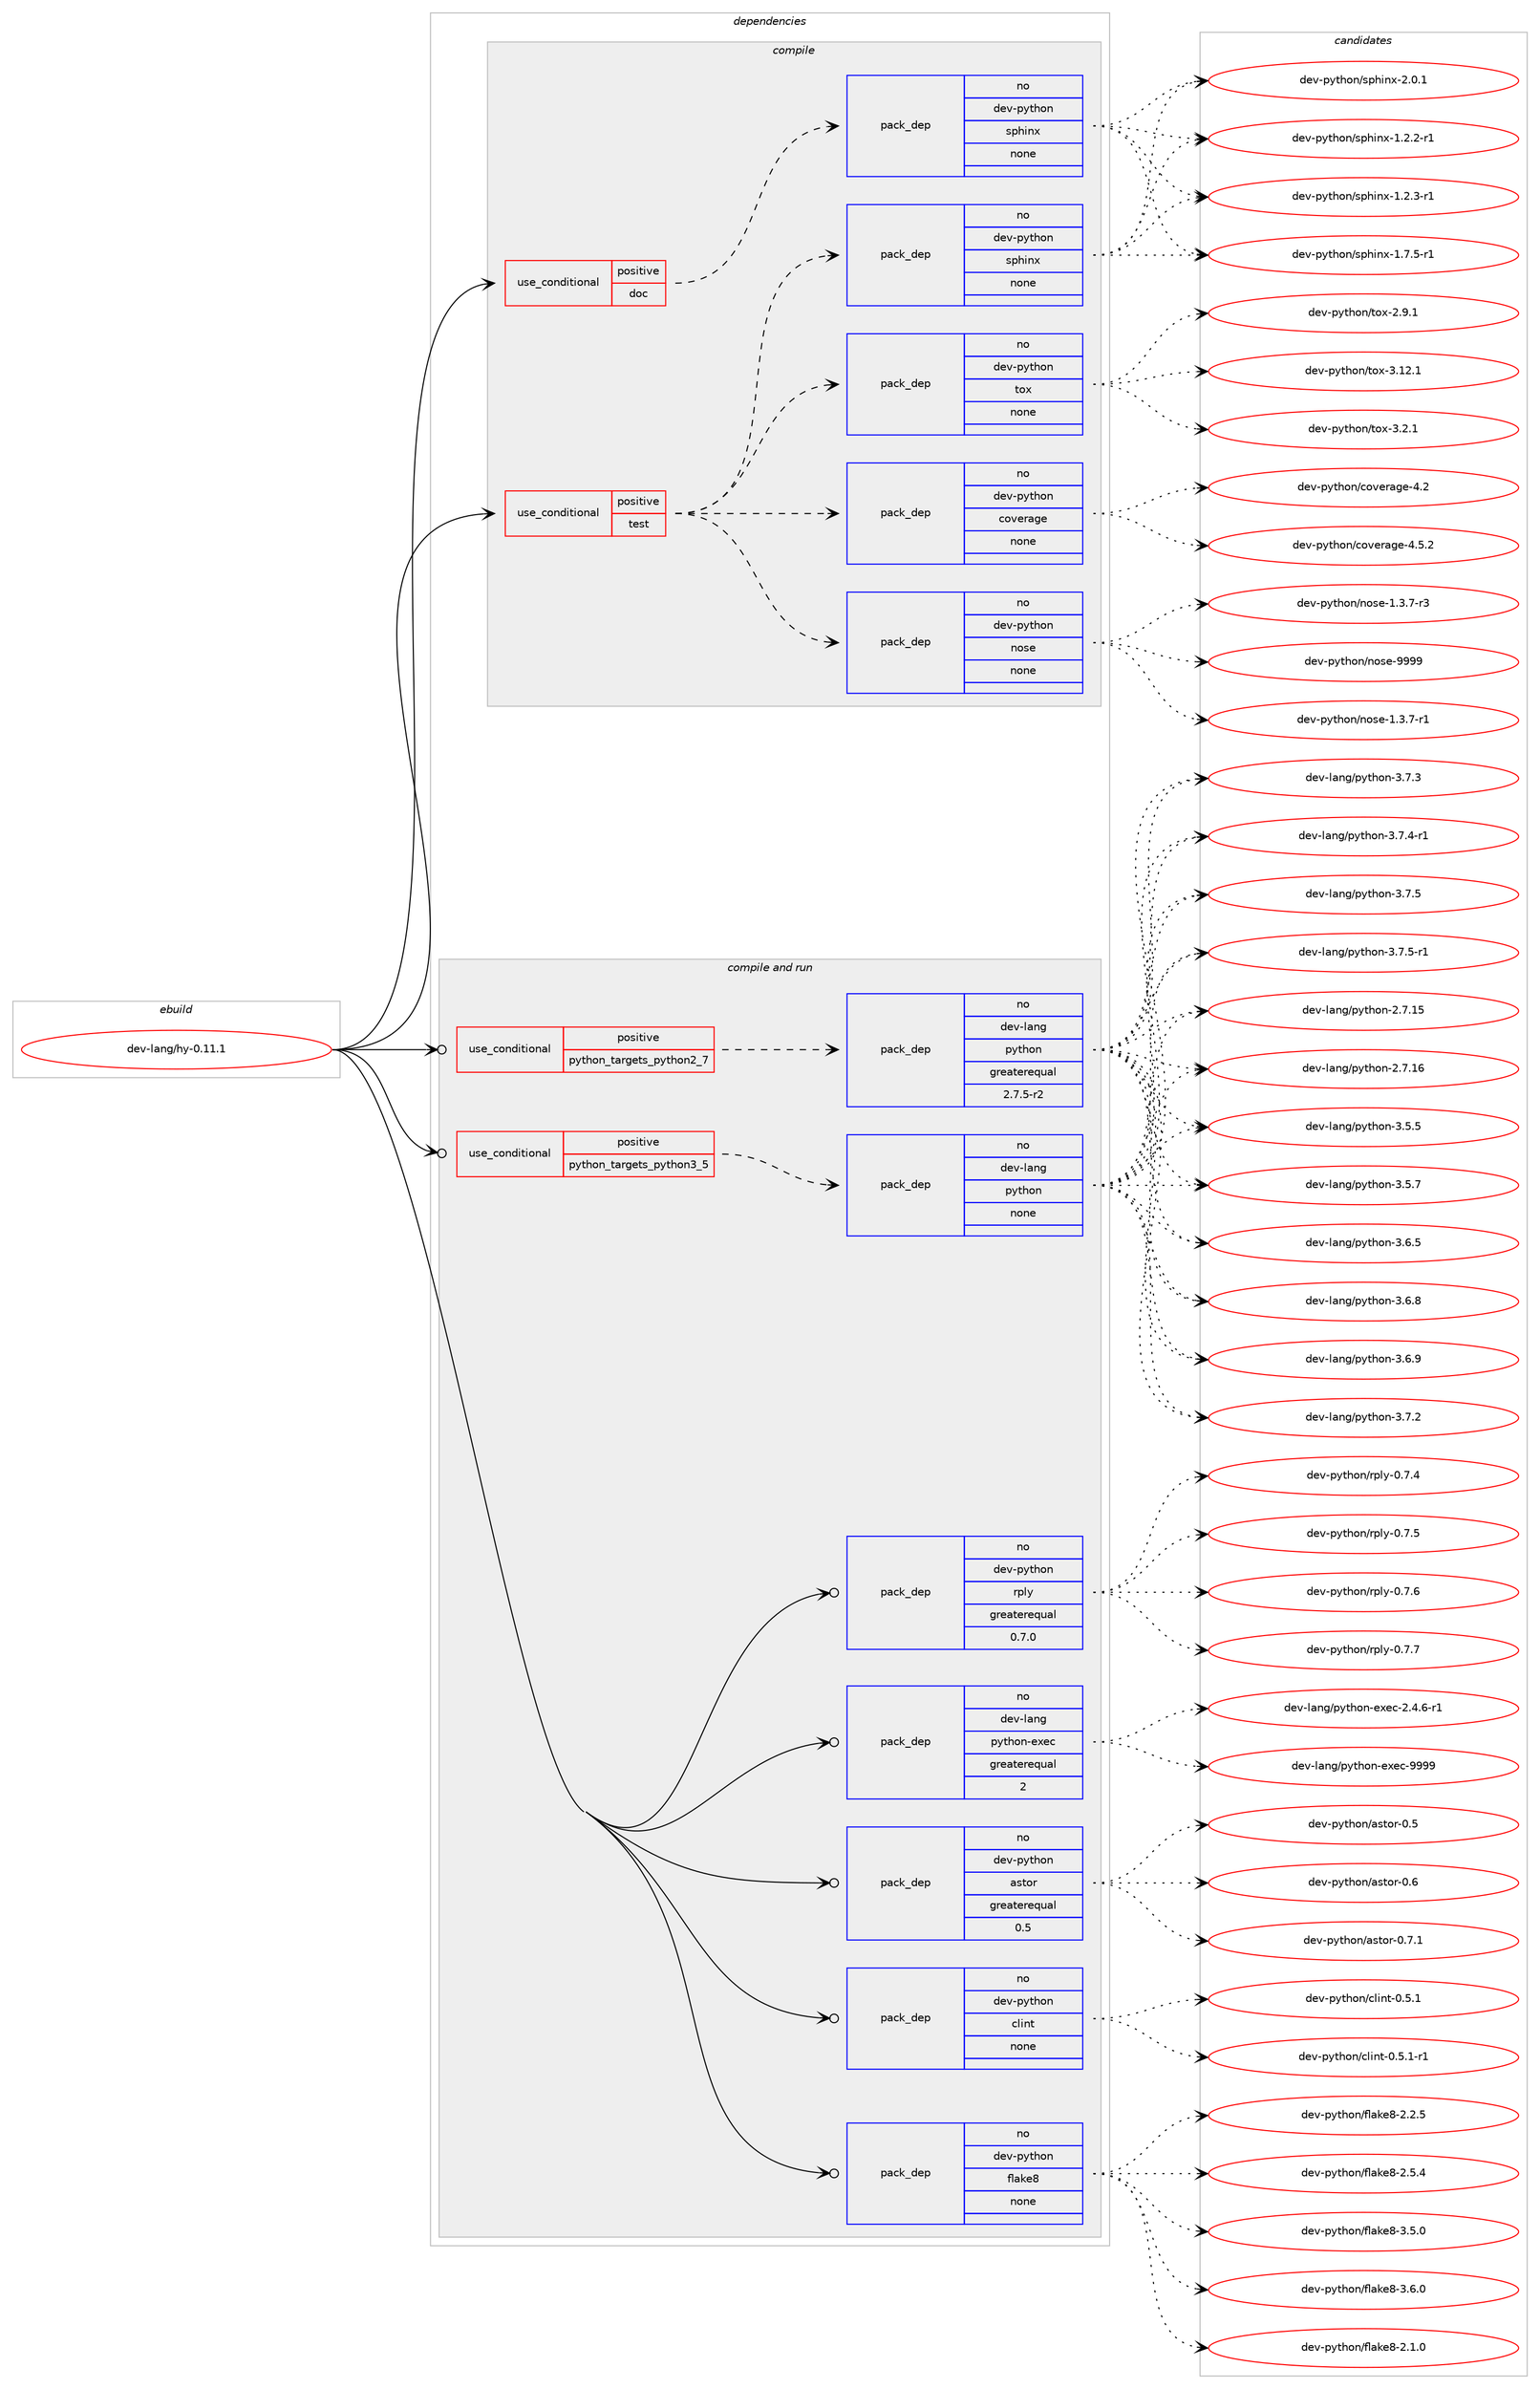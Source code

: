 digraph prolog {

# *************
# Graph options
# *************

newrank=true;
concentrate=true;
compound=true;
graph [rankdir=LR,fontname=Helvetica,fontsize=10,ranksep=1.5];#, ranksep=2.5, nodesep=0.2];
edge  [arrowhead=vee];
node  [fontname=Helvetica,fontsize=10];

# **********
# The ebuild
# **********

subgraph cluster_leftcol {
color=gray;
rank=same;
label=<<i>ebuild</i>>;
id [label="dev-lang/hy-0.11.1", color=red, width=4, href="../dev-lang/hy-0.11.1.svg"];
}

# ****************
# The dependencies
# ****************

subgraph cluster_midcol {
color=gray;
label=<<i>dependencies</i>>;
subgraph cluster_compile {
fillcolor="#eeeeee";
style=filled;
label=<<i>compile</i>>;
subgraph cond129821 {
dependency558309 [label=<<TABLE BORDER="0" CELLBORDER="1" CELLSPACING="0" CELLPADDING="4"><TR><TD ROWSPAN="3" CELLPADDING="10">use_conditional</TD></TR><TR><TD>positive</TD></TR><TR><TD>doc</TD></TR></TABLE>>, shape=none, color=red];
subgraph pack417274 {
dependency558310 [label=<<TABLE BORDER="0" CELLBORDER="1" CELLSPACING="0" CELLPADDING="4" WIDTH="220"><TR><TD ROWSPAN="6" CELLPADDING="30">pack_dep</TD></TR><TR><TD WIDTH="110">no</TD></TR><TR><TD>dev-python</TD></TR><TR><TD>sphinx</TD></TR><TR><TD>none</TD></TR><TR><TD></TD></TR></TABLE>>, shape=none, color=blue];
}
dependency558309:e -> dependency558310:w [weight=20,style="dashed",arrowhead="vee"];
}
id:e -> dependency558309:w [weight=20,style="solid",arrowhead="vee"];
subgraph cond129822 {
dependency558311 [label=<<TABLE BORDER="0" CELLBORDER="1" CELLSPACING="0" CELLPADDING="4"><TR><TD ROWSPAN="3" CELLPADDING="10">use_conditional</TD></TR><TR><TD>positive</TD></TR><TR><TD>test</TD></TR></TABLE>>, shape=none, color=red];
subgraph pack417275 {
dependency558312 [label=<<TABLE BORDER="0" CELLBORDER="1" CELLSPACING="0" CELLPADDING="4" WIDTH="220"><TR><TD ROWSPAN="6" CELLPADDING="30">pack_dep</TD></TR><TR><TD WIDTH="110">no</TD></TR><TR><TD>dev-python</TD></TR><TR><TD>tox</TD></TR><TR><TD>none</TD></TR><TR><TD></TD></TR></TABLE>>, shape=none, color=blue];
}
dependency558311:e -> dependency558312:w [weight=20,style="dashed",arrowhead="vee"];
subgraph pack417276 {
dependency558313 [label=<<TABLE BORDER="0" CELLBORDER="1" CELLSPACING="0" CELLPADDING="4" WIDTH="220"><TR><TD ROWSPAN="6" CELLPADDING="30">pack_dep</TD></TR><TR><TD WIDTH="110">no</TD></TR><TR><TD>dev-python</TD></TR><TR><TD>nose</TD></TR><TR><TD>none</TD></TR><TR><TD></TD></TR></TABLE>>, shape=none, color=blue];
}
dependency558311:e -> dependency558313:w [weight=20,style="dashed",arrowhead="vee"];
subgraph pack417277 {
dependency558314 [label=<<TABLE BORDER="0" CELLBORDER="1" CELLSPACING="0" CELLPADDING="4" WIDTH="220"><TR><TD ROWSPAN="6" CELLPADDING="30">pack_dep</TD></TR><TR><TD WIDTH="110">no</TD></TR><TR><TD>dev-python</TD></TR><TR><TD>sphinx</TD></TR><TR><TD>none</TD></TR><TR><TD></TD></TR></TABLE>>, shape=none, color=blue];
}
dependency558311:e -> dependency558314:w [weight=20,style="dashed",arrowhead="vee"];
subgraph pack417278 {
dependency558315 [label=<<TABLE BORDER="0" CELLBORDER="1" CELLSPACING="0" CELLPADDING="4" WIDTH="220"><TR><TD ROWSPAN="6" CELLPADDING="30">pack_dep</TD></TR><TR><TD WIDTH="110">no</TD></TR><TR><TD>dev-python</TD></TR><TR><TD>coverage</TD></TR><TR><TD>none</TD></TR><TR><TD></TD></TR></TABLE>>, shape=none, color=blue];
}
dependency558311:e -> dependency558315:w [weight=20,style="dashed",arrowhead="vee"];
}
id:e -> dependency558311:w [weight=20,style="solid",arrowhead="vee"];
}
subgraph cluster_compileandrun {
fillcolor="#eeeeee";
style=filled;
label=<<i>compile and run</i>>;
subgraph cond129823 {
dependency558316 [label=<<TABLE BORDER="0" CELLBORDER="1" CELLSPACING="0" CELLPADDING="4"><TR><TD ROWSPAN="3" CELLPADDING="10">use_conditional</TD></TR><TR><TD>positive</TD></TR><TR><TD>python_targets_python2_7</TD></TR></TABLE>>, shape=none, color=red];
subgraph pack417279 {
dependency558317 [label=<<TABLE BORDER="0" CELLBORDER="1" CELLSPACING="0" CELLPADDING="4" WIDTH="220"><TR><TD ROWSPAN="6" CELLPADDING="30">pack_dep</TD></TR><TR><TD WIDTH="110">no</TD></TR><TR><TD>dev-lang</TD></TR><TR><TD>python</TD></TR><TR><TD>greaterequal</TD></TR><TR><TD>2.7.5-r2</TD></TR></TABLE>>, shape=none, color=blue];
}
dependency558316:e -> dependency558317:w [weight=20,style="dashed",arrowhead="vee"];
}
id:e -> dependency558316:w [weight=20,style="solid",arrowhead="odotvee"];
subgraph cond129824 {
dependency558318 [label=<<TABLE BORDER="0" CELLBORDER="1" CELLSPACING="0" CELLPADDING="4"><TR><TD ROWSPAN="3" CELLPADDING="10">use_conditional</TD></TR><TR><TD>positive</TD></TR><TR><TD>python_targets_python3_5</TD></TR></TABLE>>, shape=none, color=red];
subgraph pack417280 {
dependency558319 [label=<<TABLE BORDER="0" CELLBORDER="1" CELLSPACING="0" CELLPADDING="4" WIDTH="220"><TR><TD ROWSPAN="6" CELLPADDING="30">pack_dep</TD></TR><TR><TD WIDTH="110">no</TD></TR><TR><TD>dev-lang</TD></TR><TR><TD>python</TD></TR><TR><TD>none</TD></TR><TR><TD></TD></TR></TABLE>>, shape=none, color=blue];
}
dependency558318:e -> dependency558319:w [weight=20,style="dashed",arrowhead="vee"];
}
id:e -> dependency558318:w [weight=20,style="solid",arrowhead="odotvee"];
subgraph pack417281 {
dependency558320 [label=<<TABLE BORDER="0" CELLBORDER="1" CELLSPACING="0" CELLPADDING="4" WIDTH="220"><TR><TD ROWSPAN="6" CELLPADDING="30">pack_dep</TD></TR><TR><TD WIDTH="110">no</TD></TR><TR><TD>dev-lang</TD></TR><TR><TD>python-exec</TD></TR><TR><TD>greaterequal</TD></TR><TR><TD>2</TD></TR></TABLE>>, shape=none, color=blue];
}
id:e -> dependency558320:w [weight=20,style="solid",arrowhead="odotvee"];
subgraph pack417282 {
dependency558321 [label=<<TABLE BORDER="0" CELLBORDER="1" CELLSPACING="0" CELLPADDING="4" WIDTH="220"><TR><TD ROWSPAN="6" CELLPADDING="30">pack_dep</TD></TR><TR><TD WIDTH="110">no</TD></TR><TR><TD>dev-python</TD></TR><TR><TD>astor</TD></TR><TR><TD>greaterequal</TD></TR><TR><TD>0.5</TD></TR></TABLE>>, shape=none, color=blue];
}
id:e -> dependency558321:w [weight=20,style="solid",arrowhead="odotvee"];
subgraph pack417283 {
dependency558322 [label=<<TABLE BORDER="0" CELLBORDER="1" CELLSPACING="0" CELLPADDING="4" WIDTH="220"><TR><TD ROWSPAN="6" CELLPADDING="30">pack_dep</TD></TR><TR><TD WIDTH="110">no</TD></TR><TR><TD>dev-python</TD></TR><TR><TD>clint</TD></TR><TR><TD>none</TD></TR><TR><TD></TD></TR></TABLE>>, shape=none, color=blue];
}
id:e -> dependency558322:w [weight=20,style="solid",arrowhead="odotvee"];
subgraph pack417284 {
dependency558323 [label=<<TABLE BORDER="0" CELLBORDER="1" CELLSPACING="0" CELLPADDING="4" WIDTH="220"><TR><TD ROWSPAN="6" CELLPADDING="30">pack_dep</TD></TR><TR><TD WIDTH="110">no</TD></TR><TR><TD>dev-python</TD></TR><TR><TD>flake8</TD></TR><TR><TD>none</TD></TR><TR><TD></TD></TR></TABLE>>, shape=none, color=blue];
}
id:e -> dependency558323:w [weight=20,style="solid",arrowhead="odotvee"];
subgraph pack417285 {
dependency558324 [label=<<TABLE BORDER="0" CELLBORDER="1" CELLSPACING="0" CELLPADDING="4" WIDTH="220"><TR><TD ROWSPAN="6" CELLPADDING="30">pack_dep</TD></TR><TR><TD WIDTH="110">no</TD></TR><TR><TD>dev-python</TD></TR><TR><TD>rply</TD></TR><TR><TD>greaterequal</TD></TR><TR><TD>0.7.0</TD></TR></TABLE>>, shape=none, color=blue];
}
id:e -> dependency558324:w [weight=20,style="solid",arrowhead="odotvee"];
}
subgraph cluster_run {
fillcolor="#eeeeee";
style=filled;
label=<<i>run</i>>;
}
}

# **************
# The candidates
# **************

subgraph cluster_choices {
rank=same;
color=gray;
label=<<i>candidates</i>>;

subgraph choice417274 {
color=black;
nodesep=1;
choice10010111845112121116104111110471151121041051101204549465046504511449 [label="dev-python/sphinx-1.2.2-r1", color=red, width=4,href="../dev-python/sphinx-1.2.2-r1.svg"];
choice10010111845112121116104111110471151121041051101204549465046514511449 [label="dev-python/sphinx-1.2.3-r1", color=red, width=4,href="../dev-python/sphinx-1.2.3-r1.svg"];
choice10010111845112121116104111110471151121041051101204549465546534511449 [label="dev-python/sphinx-1.7.5-r1", color=red, width=4,href="../dev-python/sphinx-1.7.5-r1.svg"];
choice1001011184511212111610411111047115112104105110120455046484649 [label="dev-python/sphinx-2.0.1", color=red, width=4,href="../dev-python/sphinx-2.0.1.svg"];
dependency558310:e -> choice10010111845112121116104111110471151121041051101204549465046504511449:w [style=dotted,weight="100"];
dependency558310:e -> choice10010111845112121116104111110471151121041051101204549465046514511449:w [style=dotted,weight="100"];
dependency558310:e -> choice10010111845112121116104111110471151121041051101204549465546534511449:w [style=dotted,weight="100"];
dependency558310:e -> choice1001011184511212111610411111047115112104105110120455046484649:w [style=dotted,weight="100"];
}
subgraph choice417275 {
color=black;
nodesep=1;
choice1001011184511212111610411111047116111120455046574649 [label="dev-python/tox-2.9.1", color=red, width=4,href="../dev-python/tox-2.9.1.svg"];
choice100101118451121211161041111104711611112045514649504649 [label="dev-python/tox-3.12.1", color=red, width=4,href="../dev-python/tox-3.12.1.svg"];
choice1001011184511212111610411111047116111120455146504649 [label="dev-python/tox-3.2.1", color=red, width=4,href="../dev-python/tox-3.2.1.svg"];
dependency558312:e -> choice1001011184511212111610411111047116111120455046574649:w [style=dotted,weight="100"];
dependency558312:e -> choice100101118451121211161041111104711611112045514649504649:w [style=dotted,weight="100"];
dependency558312:e -> choice1001011184511212111610411111047116111120455146504649:w [style=dotted,weight="100"];
}
subgraph choice417276 {
color=black;
nodesep=1;
choice10010111845112121116104111110471101111151014549465146554511449 [label="dev-python/nose-1.3.7-r1", color=red, width=4,href="../dev-python/nose-1.3.7-r1.svg"];
choice10010111845112121116104111110471101111151014549465146554511451 [label="dev-python/nose-1.3.7-r3", color=red, width=4,href="../dev-python/nose-1.3.7-r3.svg"];
choice10010111845112121116104111110471101111151014557575757 [label="dev-python/nose-9999", color=red, width=4,href="../dev-python/nose-9999.svg"];
dependency558313:e -> choice10010111845112121116104111110471101111151014549465146554511449:w [style=dotted,weight="100"];
dependency558313:e -> choice10010111845112121116104111110471101111151014549465146554511451:w [style=dotted,weight="100"];
dependency558313:e -> choice10010111845112121116104111110471101111151014557575757:w [style=dotted,weight="100"];
}
subgraph choice417277 {
color=black;
nodesep=1;
choice10010111845112121116104111110471151121041051101204549465046504511449 [label="dev-python/sphinx-1.2.2-r1", color=red, width=4,href="../dev-python/sphinx-1.2.2-r1.svg"];
choice10010111845112121116104111110471151121041051101204549465046514511449 [label="dev-python/sphinx-1.2.3-r1", color=red, width=4,href="../dev-python/sphinx-1.2.3-r1.svg"];
choice10010111845112121116104111110471151121041051101204549465546534511449 [label="dev-python/sphinx-1.7.5-r1", color=red, width=4,href="../dev-python/sphinx-1.7.5-r1.svg"];
choice1001011184511212111610411111047115112104105110120455046484649 [label="dev-python/sphinx-2.0.1", color=red, width=4,href="../dev-python/sphinx-2.0.1.svg"];
dependency558314:e -> choice10010111845112121116104111110471151121041051101204549465046504511449:w [style=dotted,weight="100"];
dependency558314:e -> choice10010111845112121116104111110471151121041051101204549465046514511449:w [style=dotted,weight="100"];
dependency558314:e -> choice10010111845112121116104111110471151121041051101204549465546534511449:w [style=dotted,weight="100"];
dependency558314:e -> choice1001011184511212111610411111047115112104105110120455046484649:w [style=dotted,weight="100"];
}
subgraph choice417278 {
color=black;
nodesep=1;
choice1001011184511212111610411111047991111181011149710310145524650 [label="dev-python/coverage-4.2", color=red, width=4,href="../dev-python/coverage-4.2.svg"];
choice10010111845112121116104111110479911111810111497103101455246534650 [label="dev-python/coverage-4.5.2", color=red, width=4,href="../dev-python/coverage-4.5.2.svg"];
dependency558315:e -> choice1001011184511212111610411111047991111181011149710310145524650:w [style=dotted,weight="100"];
dependency558315:e -> choice10010111845112121116104111110479911111810111497103101455246534650:w [style=dotted,weight="100"];
}
subgraph choice417279 {
color=black;
nodesep=1;
choice10010111845108971101034711212111610411111045504655464953 [label="dev-lang/python-2.7.15", color=red, width=4,href="../dev-lang/python-2.7.15.svg"];
choice10010111845108971101034711212111610411111045504655464954 [label="dev-lang/python-2.7.16", color=red, width=4,href="../dev-lang/python-2.7.16.svg"];
choice100101118451089711010347112121116104111110455146534653 [label="dev-lang/python-3.5.5", color=red, width=4,href="../dev-lang/python-3.5.5.svg"];
choice100101118451089711010347112121116104111110455146534655 [label="dev-lang/python-3.5.7", color=red, width=4,href="../dev-lang/python-3.5.7.svg"];
choice100101118451089711010347112121116104111110455146544653 [label="dev-lang/python-3.6.5", color=red, width=4,href="../dev-lang/python-3.6.5.svg"];
choice100101118451089711010347112121116104111110455146544656 [label="dev-lang/python-3.6.8", color=red, width=4,href="../dev-lang/python-3.6.8.svg"];
choice100101118451089711010347112121116104111110455146544657 [label="dev-lang/python-3.6.9", color=red, width=4,href="../dev-lang/python-3.6.9.svg"];
choice100101118451089711010347112121116104111110455146554650 [label="dev-lang/python-3.7.2", color=red, width=4,href="../dev-lang/python-3.7.2.svg"];
choice100101118451089711010347112121116104111110455146554651 [label="dev-lang/python-3.7.3", color=red, width=4,href="../dev-lang/python-3.7.3.svg"];
choice1001011184510897110103471121211161041111104551465546524511449 [label="dev-lang/python-3.7.4-r1", color=red, width=4,href="../dev-lang/python-3.7.4-r1.svg"];
choice100101118451089711010347112121116104111110455146554653 [label="dev-lang/python-3.7.5", color=red, width=4,href="../dev-lang/python-3.7.5.svg"];
choice1001011184510897110103471121211161041111104551465546534511449 [label="dev-lang/python-3.7.5-r1", color=red, width=4,href="../dev-lang/python-3.7.5-r1.svg"];
dependency558317:e -> choice10010111845108971101034711212111610411111045504655464953:w [style=dotted,weight="100"];
dependency558317:e -> choice10010111845108971101034711212111610411111045504655464954:w [style=dotted,weight="100"];
dependency558317:e -> choice100101118451089711010347112121116104111110455146534653:w [style=dotted,weight="100"];
dependency558317:e -> choice100101118451089711010347112121116104111110455146534655:w [style=dotted,weight="100"];
dependency558317:e -> choice100101118451089711010347112121116104111110455146544653:w [style=dotted,weight="100"];
dependency558317:e -> choice100101118451089711010347112121116104111110455146544656:w [style=dotted,weight="100"];
dependency558317:e -> choice100101118451089711010347112121116104111110455146544657:w [style=dotted,weight="100"];
dependency558317:e -> choice100101118451089711010347112121116104111110455146554650:w [style=dotted,weight="100"];
dependency558317:e -> choice100101118451089711010347112121116104111110455146554651:w [style=dotted,weight="100"];
dependency558317:e -> choice1001011184510897110103471121211161041111104551465546524511449:w [style=dotted,weight="100"];
dependency558317:e -> choice100101118451089711010347112121116104111110455146554653:w [style=dotted,weight="100"];
dependency558317:e -> choice1001011184510897110103471121211161041111104551465546534511449:w [style=dotted,weight="100"];
}
subgraph choice417280 {
color=black;
nodesep=1;
choice10010111845108971101034711212111610411111045504655464953 [label="dev-lang/python-2.7.15", color=red, width=4,href="../dev-lang/python-2.7.15.svg"];
choice10010111845108971101034711212111610411111045504655464954 [label="dev-lang/python-2.7.16", color=red, width=4,href="../dev-lang/python-2.7.16.svg"];
choice100101118451089711010347112121116104111110455146534653 [label="dev-lang/python-3.5.5", color=red, width=4,href="../dev-lang/python-3.5.5.svg"];
choice100101118451089711010347112121116104111110455146534655 [label="dev-lang/python-3.5.7", color=red, width=4,href="../dev-lang/python-3.5.7.svg"];
choice100101118451089711010347112121116104111110455146544653 [label="dev-lang/python-3.6.5", color=red, width=4,href="../dev-lang/python-3.6.5.svg"];
choice100101118451089711010347112121116104111110455146544656 [label="dev-lang/python-3.6.8", color=red, width=4,href="../dev-lang/python-3.6.8.svg"];
choice100101118451089711010347112121116104111110455146544657 [label="dev-lang/python-3.6.9", color=red, width=4,href="../dev-lang/python-3.6.9.svg"];
choice100101118451089711010347112121116104111110455146554650 [label="dev-lang/python-3.7.2", color=red, width=4,href="../dev-lang/python-3.7.2.svg"];
choice100101118451089711010347112121116104111110455146554651 [label="dev-lang/python-3.7.3", color=red, width=4,href="../dev-lang/python-3.7.3.svg"];
choice1001011184510897110103471121211161041111104551465546524511449 [label="dev-lang/python-3.7.4-r1", color=red, width=4,href="../dev-lang/python-3.7.4-r1.svg"];
choice100101118451089711010347112121116104111110455146554653 [label="dev-lang/python-3.7.5", color=red, width=4,href="../dev-lang/python-3.7.5.svg"];
choice1001011184510897110103471121211161041111104551465546534511449 [label="dev-lang/python-3.7.5-r1", color=red, width=4,href="../dev-lang/python-3.7.5-r1.svg"];
dependency558319:e -> choice10010111845108971101034711212111610411111045504655464953:w [style=dotted,weight="100"];
dependency558319:e -> choice10010111845108971101034711212111610411111045504655464954:w [style=dotted,weight="100"];
dependency558319:e -> choice100101118451089711010347112121116104111110455146534653:w [style=dotted,weight="100"];
dependency558319:e -> choice100101118451089711010347112121116104111110455146534655:w [style=dotted,weight="100"];
dependency558319:e -> choice100101118451089711010347112121116104111110455146544653:w [style=dotted,weight="100"];
dependency558319:e -> choice100101118451089711010347112121116104111110455146544656:w [style=dotted,weight="100"];
dependency558319:e -> choice100101118451089711010347112121116104111110455146544657:w [style=dotted,weight="100"];
dependency558319:e -> choice100101118451089711010347112121116104111110455146554650:w [style=dotted,weight="100"];
dependency558319:e -> choice100101118451089711010347112121116104111110455146554651:w [style=dotted,weight="100"];
dependency558319:e -> choice1001011184510897110103471121211161041111104551465546524511449:w [style=dotted,weight="100"];
dependency558319:e -> choice100101118451089711010347112121116104111110455146554653:w [style=dotted,weight="100"];
dependency558319:e -> choice1001011184510897110103471121211161041111104551465546534511449:w [style=dotted,weight="100"];
}
subgraph choice417281 {
color=black;
nodesep=1;
choice10010111845108971101034711212111610411111045101120101994550465246544511449 [label="dev-lang/python-exec-2.4.6-r1", color=red, width=4,href="../dev-lang/python-exec-2.4.6-r1.svg"];
choice10010111845108971101034711212111610411111045101120101994557575757 [label="dev-lang/python-exec-9999", color=red, width=4,href="../dev-lang/python-exec-9999.svg"];
dependency558320:e -> choice10010111845108971101034711212111610411111045101120101994550465246544511449:w [style=dotted,weight="100"];
dependency558320:e -> choice10010111845108971101034711212111610411111045101120101994557575757:w [style=dotted,weight="100"];
}
subgraph choice417282 {
color=black;
nodesep=1;
choice10010111845112121116104111110479711511611111445484653 [label="dev-python/astor-0.5", color=red, width=4,href="../dev-python/astor-0.5.svg"];
choice10010111845112121116104111110479711511611111445484654 [label="dev-python/astor-0.6", color=red, width=4,href="../dev-python/astor-0.6.svg"];
choice100101118451121211161041111104797115116111114454846554649 [label="dev-python/astor-0.7.1", color=red, width=4,href="../dev-python/astor-0.7.1.svg"];
dependency558321:e -> choice10010111845112121116104111110479711511611111445484653:w [style=dotted,weight="100"];
dependency558321:e -> choice10010111845112121116104111110479711511611111445484654:w [style=dotted,weight="100"];
dependency558321:e -> choice100101118451121211161041111104797115116111114454846554649:w [style=dotted,weight="100"];
}
subgraph choice417283 {
color=black;
nodesep=1;
choice100101118451121211161041111104799108105110116454846534649 [label="dev-python/clint-0.5.1", color=red, width=4,href="../dev-python/clint-0.5.1.svg"];
choice1001011184511212111610411111047991081051101164548465346494511449 [label="dev-python/clint-0.5.1-r1", color=red, width=4,href="../dev-python/clint-0.5.1-r1.svg"];
dependency558322:e -> choice100101118451121211161041111104799108105110116454846534649:w [style=dotted,weight="100"];
dependency558322:e -> choice1001011184511212111610411111047991081051101164548465346494511449:w [style=dotted,weight="100"];
}
subgraph choice417284 {
color=black;
nodesep=1;
choice10010111845112121116104111110471021089710710156455046494648 [label="dev-python/flake8-2.1.0", color=red, width=4,href="../dev-python/flake8-2.1.0.svg"];
choice10010111845112121116104111110471021089710710156455046504653 [label="dev-python/flake8-2.2.5", color=red, width=4,href="../dev-python/flake8-2.2.5.svg"];
choice10010111845112121116104111110471021089710710156455046534652 [label="dev-python/flake8-2.5.4", color=red, width=4,href="../dev-python/flake8-2.5.4.svg"];
choice10010111845112121116104111110471021089710710156455146534648 [label="dev-python/flake8-3.5.0", color=red, width=4,href="../dev-python/flake8-3.5.0.svg"];
choice10010111845112121116104111110471021089710710156455146544648 [label="dev-python/flake8-3.6.0", color=red, width=4,href="../dev-python/flake8-3.6.0.svg"];
dependency558323:e -> choice10010111845112121116104111110471021089710710156455046494648:w [style=dotted,weight="100"];
dependency558323:e -> choice10010111845112121116104111110471021089710710156455046504653:w [style=dotted,weight="100"];
dependency558323:e -> choice10010111845112121116104111110471021089710710156455046534652:w [style=dotted,weight="100"];
dependency558323:e -> choice10010111845112121116104111110471021089710710156455146534648:w [style=dotted,weight="100"];
dependency558323:e -> choice10010111845112121116104111110471021089710710156455146544648:w [style=dotted,weight="100"];
}
subgraph choice417285 {
color=black;
nodesep=1;
choice1001011184511212111610411111047114112108121454846554652 [label="dev-python/rply-0.7.4", color=red, width=4,href="../dev-python/rply-0.7.4.svg"];
choice1001011184511212111610411111047114112108121454846554653 [label="dev-python/rply-0.7.5", color=red, width=4,href="../dev-python/rply-0.7.5.svg"];
choice1001011184511212111610411111047114112108121454846554654 [label="dev-python/rply-0.7.6", color=red, width=4,href="../dev-python/rply-0.7.6.svg"];
choice1001011184511212111610411111047114112108121454846554655 [label="dev-python/rply-0.7.7", color=red, width=4,href="../dev-python/rply-0.7.7.svg"];
dependency558324:e -> choice1001011184511212111610411111047114112108121454846554652:w [style=dotted,weight="100"];
dependency558324:e -> choice1001011184511212111610411111047114112108121454846554653:w [style=dotted,weight="100"];
dependency558324:e -> choice1001011184511212111610411111047114112108121454846554654:w [style=dotted,weight="100"];
dependency558324:e -> choice1001011184511212111610411111047114112108121454846554655:w [style=dotted,weight="100"];
}
}

}
